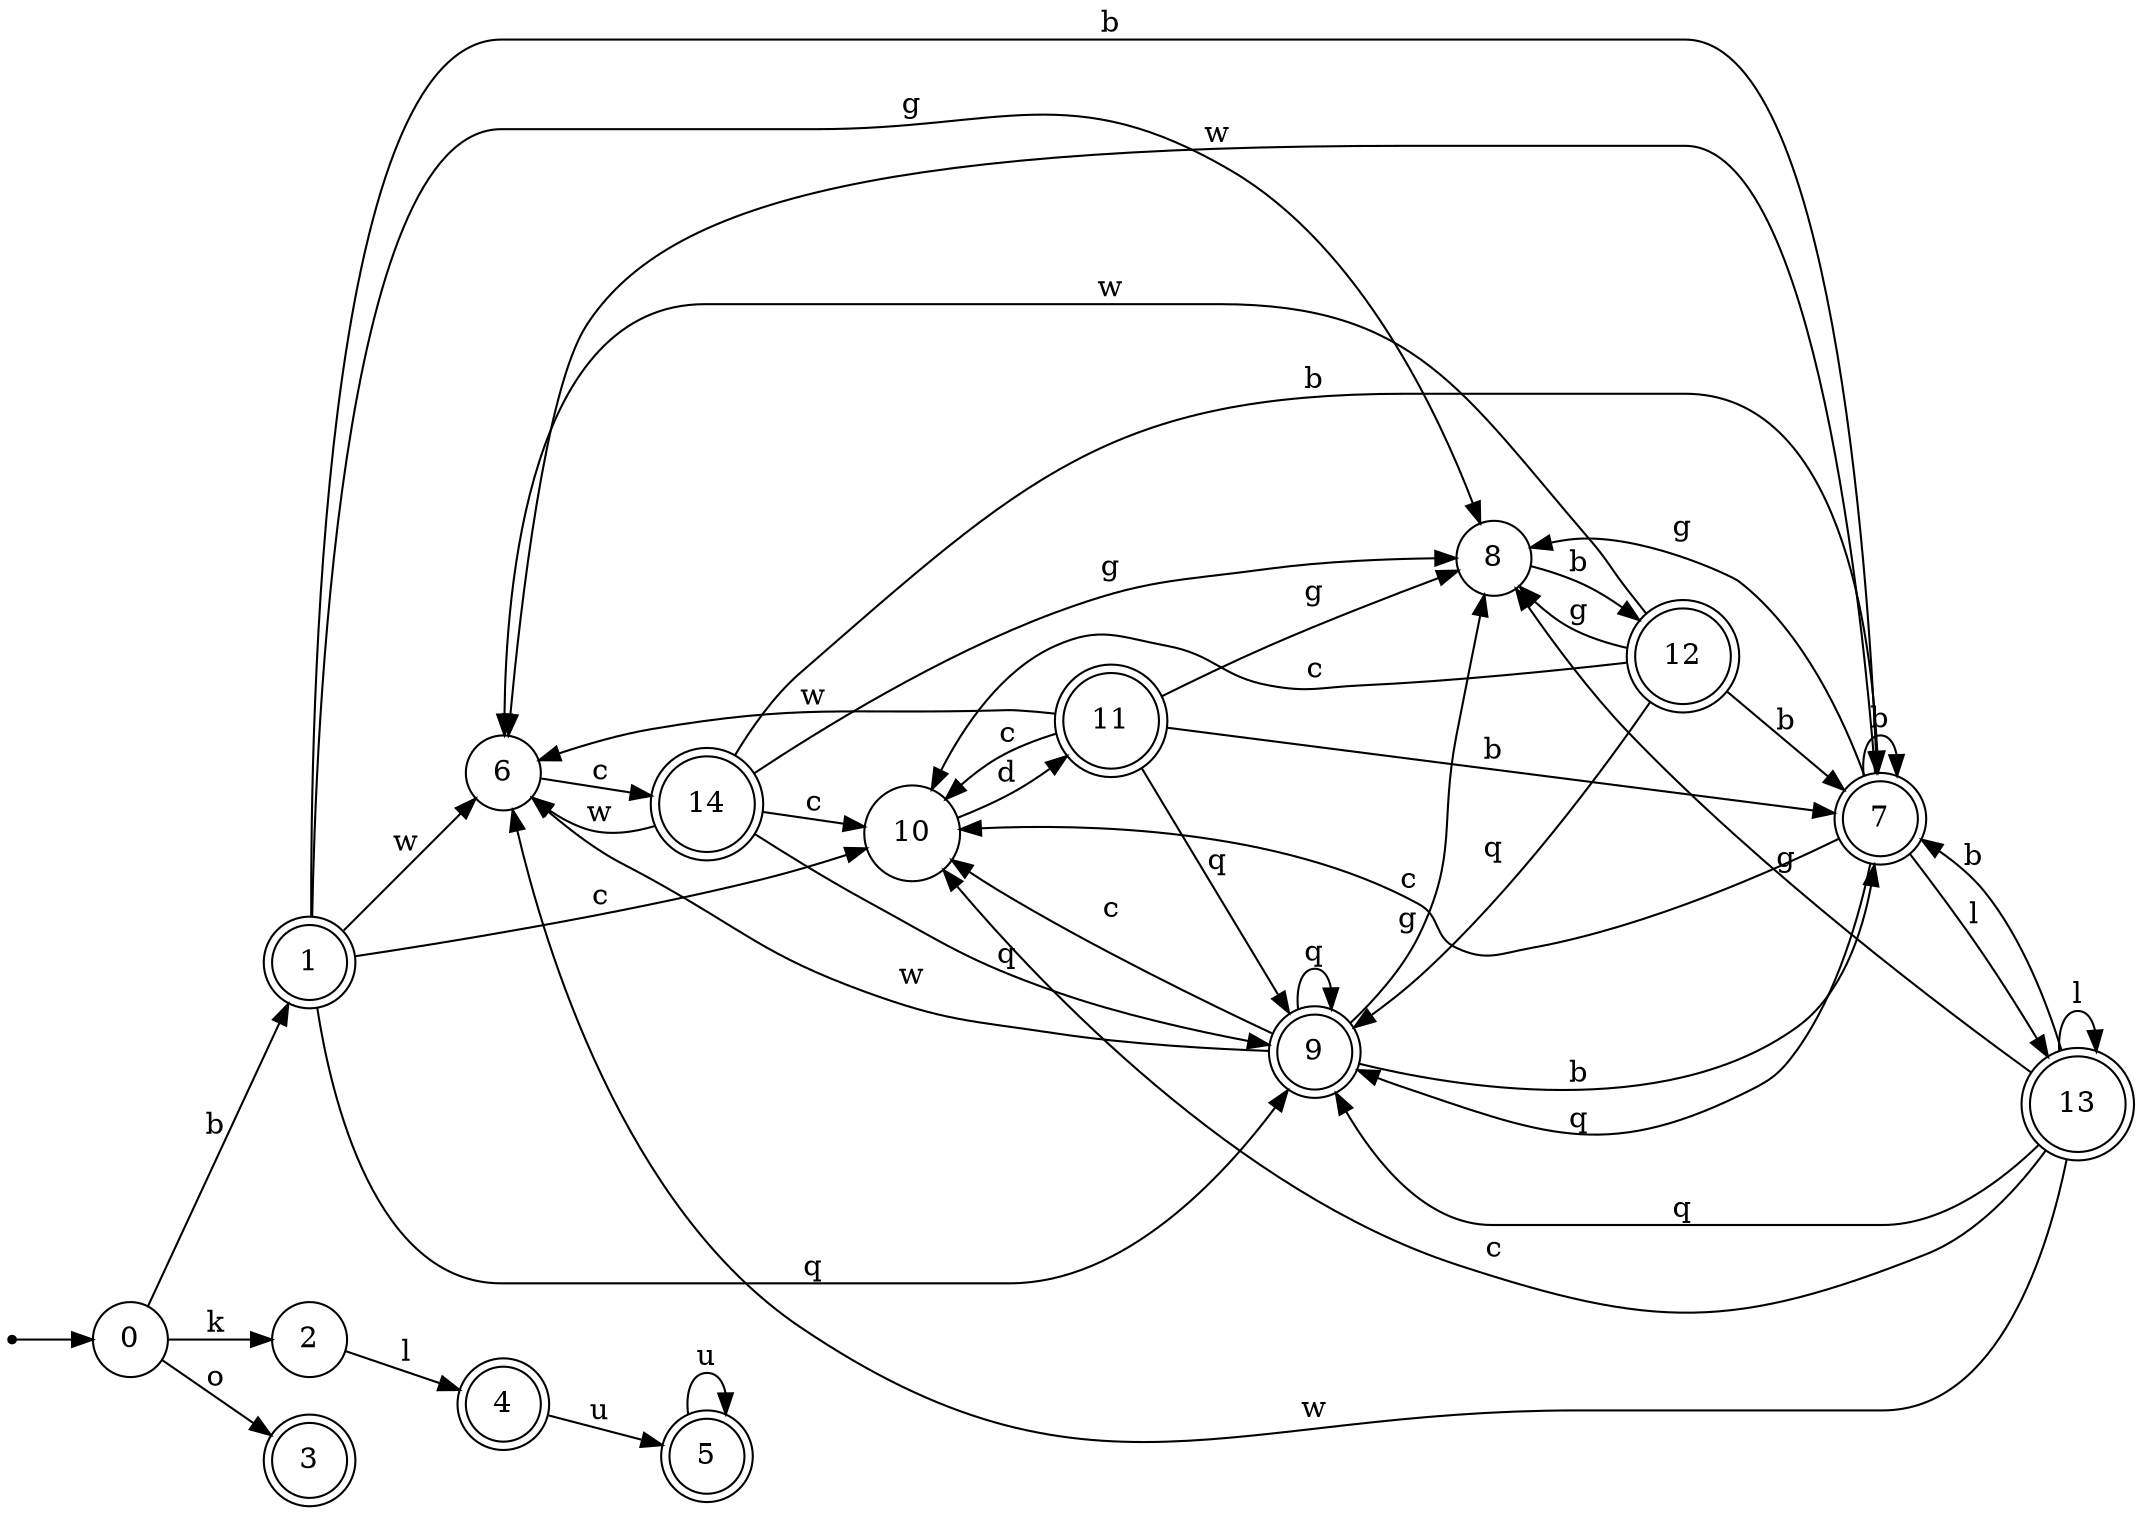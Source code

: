 digraph finite_state_machine {
rankdir=LR;
size="20,20";
node [shape = point]; "dummy0"
node [shape = circle]; "0";
"dummy0" -> "0";
node [shape = doublecircle]; "1";node [shape = circle]; "2";
node [shape = doublecircle]; "3";node [shape = doublecircle]; "4";node [shape = doublecircle]; "5";node [shape = circle]; "6";
node [shape = doublecircle]; "7";node [shape = circle]; "8";
node [shape = doublecircle]; "9";node [shape = circle]; "10";
node [shape = doublecircle]; "11";node [shape = doublecircle]; "12";node [shape = doublecircle]; "13";node [shape = doublecircle]; "14";"0" -> "1" [label = "b"];
 "0" -> "2" [label = "k"];
 "0" -> "3" [label = "o"];
 "2" -> "4" [label = "l"];
 "4" -> "5" [label = "u"];
 "5" -> "5" [label = "u"];
 "1" -> "6" [label = "w"];
 "1" -> "7" [label = "b"];
 "1" -> "8" [label = "g"];
 "1" -> "9" [label = "q"];
 "1" -> "10" [label = "c"];
 "10" -> "11" [label = "d"];
 "11" -> "10" [label = "c"];
 "11" -> "6" [label = "w"];
 "11" -> "7" [label = "b"];
 "11" -> "8" [label = "g"];
 "11" -> "9" [label = "q"];
 "9" -> "9" [label = "q"];
 "9" -> "6" [label = "w"];
 "9" -> "7" [label = "b"];
 "9" -> "8" [label = "g"];
 "9" -> "10" [label = "c"];
 "8" -> "12" [label = "b"];
 "12" -> "8" [label = "g"];
 "12" -> "6" [label = "w"];
 "12" -> "7" [label = "b"];
 "12" -> "9" [label = "q"];
 "12" -> "10" [label = "c"];
 "7" -> "7" [label = "b"];
 "7" -> "13" [label = "l"];
 "7" -> "6" [label = "w"];
 "7" -> "8" [label = "g"];
 "7" -> "9" [label = "q"];
 "7" -> "10" [label = "c"];
 "13" -> "13" [label = "l"];
 "13" -> "7" [label = "b"];
 "13" -> "6" [label = "w"];
 "13" -> "8" [label = "g"];
 "13" -> "9" [label = "q"];
 "13" -> "10" [label = "c"];
 "6" -> "14" [label = "c"];
 "14" -> "6" [label = "w"];
 "14" -> "7" [label = "b"];
 "14" -> "8" [label = "g"];
 "14" -> "9" [label = "q"];
 "14" -> "10" [label = "c"];
 }
